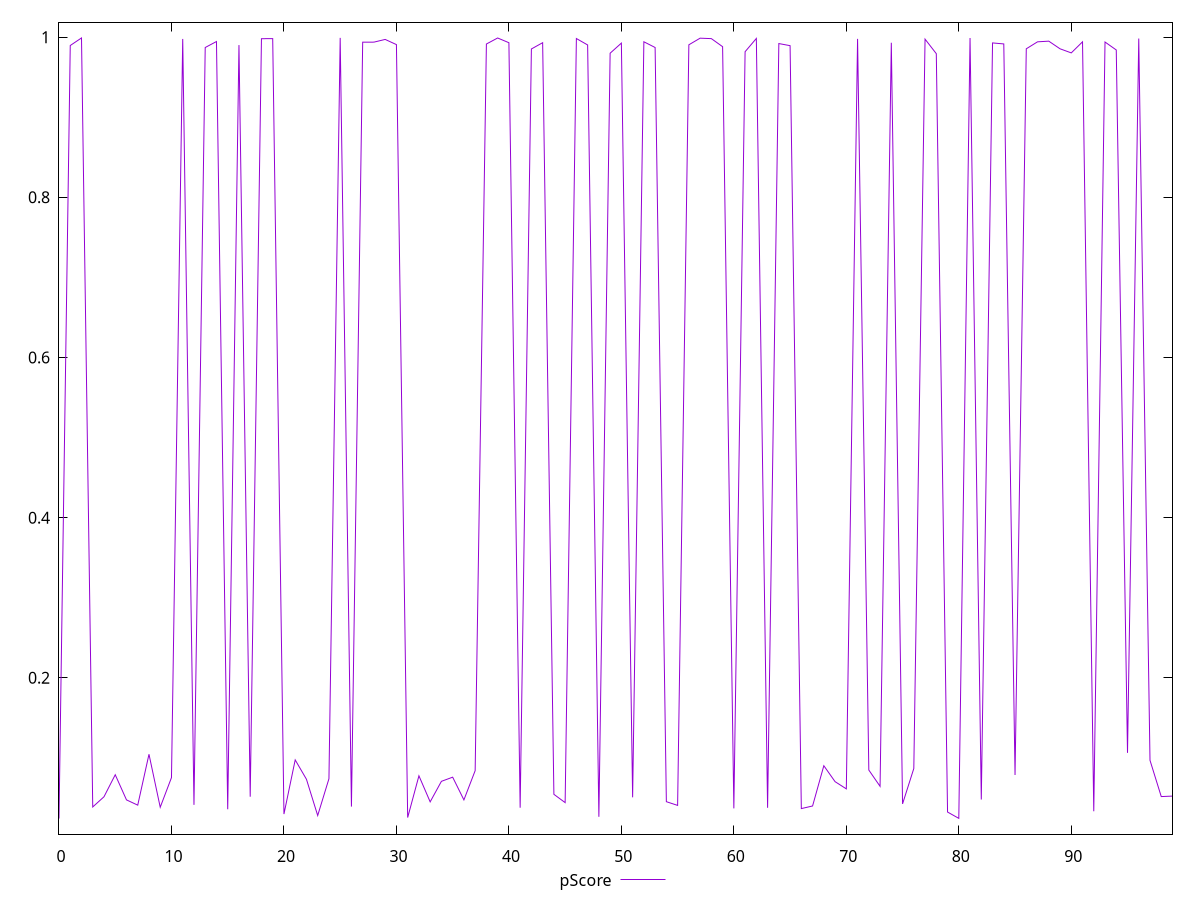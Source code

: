 reset

$pScore <<EOF
0 0.02430218130386297
1 0.9896218696004552
2 0.9990611897582107
3 0.03873685234511104
4 0.051471392310565856
5 0.07896194937828216
6 0.0475833188580721
7 0.04099513412368111
8 0.10453581086581842
9 0.03837124847822415
10 0.07540318999550955
11 0.9978046842910772
12 0.04133449265069866
13 0.9871261395665694
14 0.9945991756056145
15 0.03587303475626341
16 0.9902002659203444
17 0.0515370609142875
18 0.9981250808350917
19 0.9982509092729553
20 0.029866196483202656
21 0.09750606839352566
22 0.07332693353697428
23 0.028027959025837768
24 0.07401531034931741
25 0.9991162893130298
26 0.039201388366699286
27 0.9937649786274708
28 0.9938443070619525
29 0.9972174027975729
30 0.990766461303002
31 0.025518770545928826
32 0.07764312918836658
33 0.045108254600603304
34 0.07074358226291866
35 0.07593220622816843
36 0.047562640925009336
37 0.08410006455509755
38 0.9914798124424471
39 0.9990112111192635
40 0.9931051701144382
41 0.03775529487545376
42 0.9853006167716851
43 0.9931283754988507
44 0.05453134165321871
45 0.04416516833522155
46 0.9983476179389499
47 0.9903103522787022
48 0.0264644904354836
49 0.9799921776057761
50 0.9926198075419856
51 0.050736974149413194
52 0.9942830782724218
53 0.98713615295001
54 0.0453215388258299
55 0.04069865409505807
56 0.9905169005985948
57 0.99877924429739
58 0.9982259367101376
59 0.9881591452940778
60 0.0369343286595501
61 0.9818650399444427
62 0.9984332107656113
63 0.03766329376111116
64 0.9920666279992016
65 0.989422764204811
66 0.03670546516942219
67 0.03996321799695646
68 0.09024059111360766
69 0.070329522683939
70 0.061323758883461976
71 0.9979291210037982
72 0.08484067718192884
73 0.06448154396182554
74 0.9930893602776865
75 0.04257427502824501
76 0.08675949867138677
77 0.9975865774009705
78 0.9794108633603832
79 0.03240693179870424
80 0.024507565472760562
81 0.9989762837231116
82 0.04799743902407161
83 0.9928535572106483
84 0.991592592361225
85 0.07869048165570669
86 0.9855212480207709
87 0.9942257078918484
88 0.9950581814886057
89 0.985529156090156
90 0.9804004493396914
91 0.994209342789487
92 0.03333013890300568
93 0.9939883267167979
94 0.9840537247597941
95 0.10630833543304208
96 0.9983215253753488
97 0.0969960172394303
98 0.05170561536969431
99 0.05230375372893897
EOF

set key outside below
set xrange [0:99]
set yrange [0.004805899143679633:1.018612571473213]
set trange [0.004805899143679633:1.018612571473213]
set terminal svg size 640, 500 enhanced background rgb 'white'
set output "reports/report_00028_2021-02-24T12-49-42.674Z/interactive/samples/agenda/pScore/values.svg"

plot $pScore title "pScore" with line

reset
